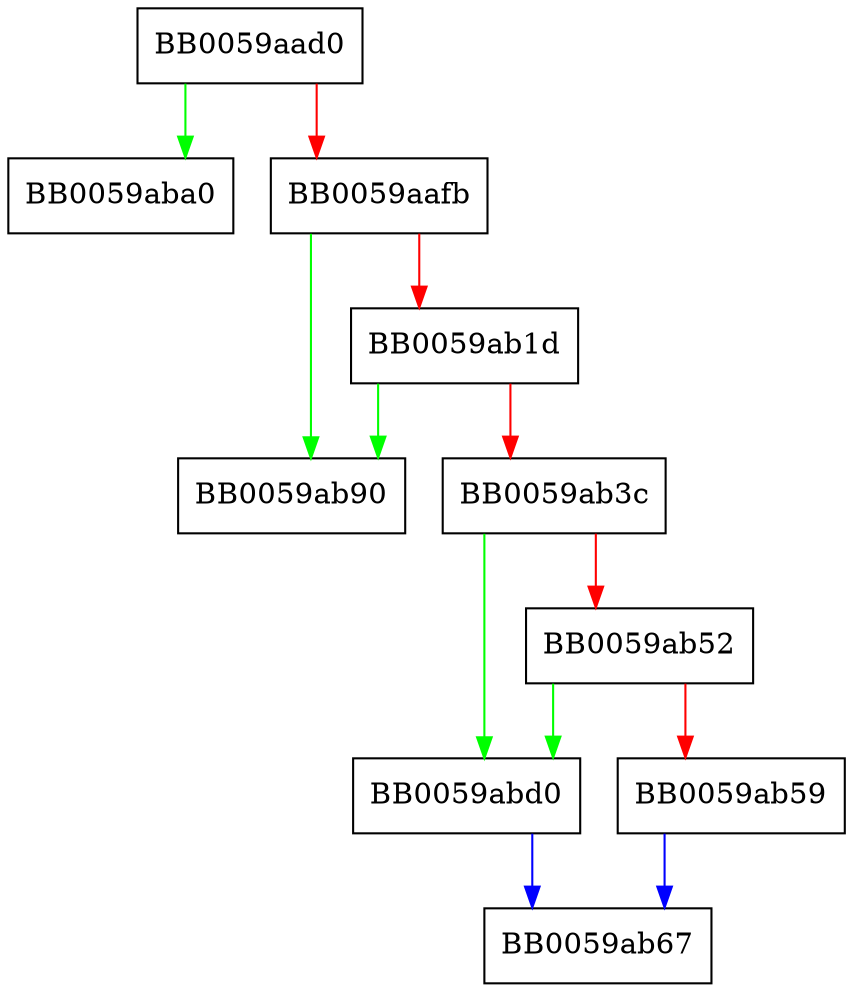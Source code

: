 digraph ecx_pub_print {
  node [shape="box"];
  graph [splines=ortho];
  BB0059aad0 -> BB0059aba0 [color="green"];
  BB0059aad0 -> BB0059aafb [color="red"];
  BB0059aafb -> BB0059ab90 [color="green"];
  BB0059aafb -> BB0059ab1d [color="red"];
  BB0059ab1d -> BB0059ab90 [color="green"];
  BB0059ab1d -> BB0059ab3c [color="red"];
  BB0059ab3c -> BB0059abd0 [color="green"];
  BB0059ab3c -> BB0059ab52 [color="red"];
  BB0059ab52 -> BB0059abd0 [color="green"];
  BB0059ab52 -> BB0059ab59 [color="red"];
  BB0059ab59 -> BB0059ab67 [color="blue"];
  BB0059abd0 -> BB0059ab67 [color="blue"];
}